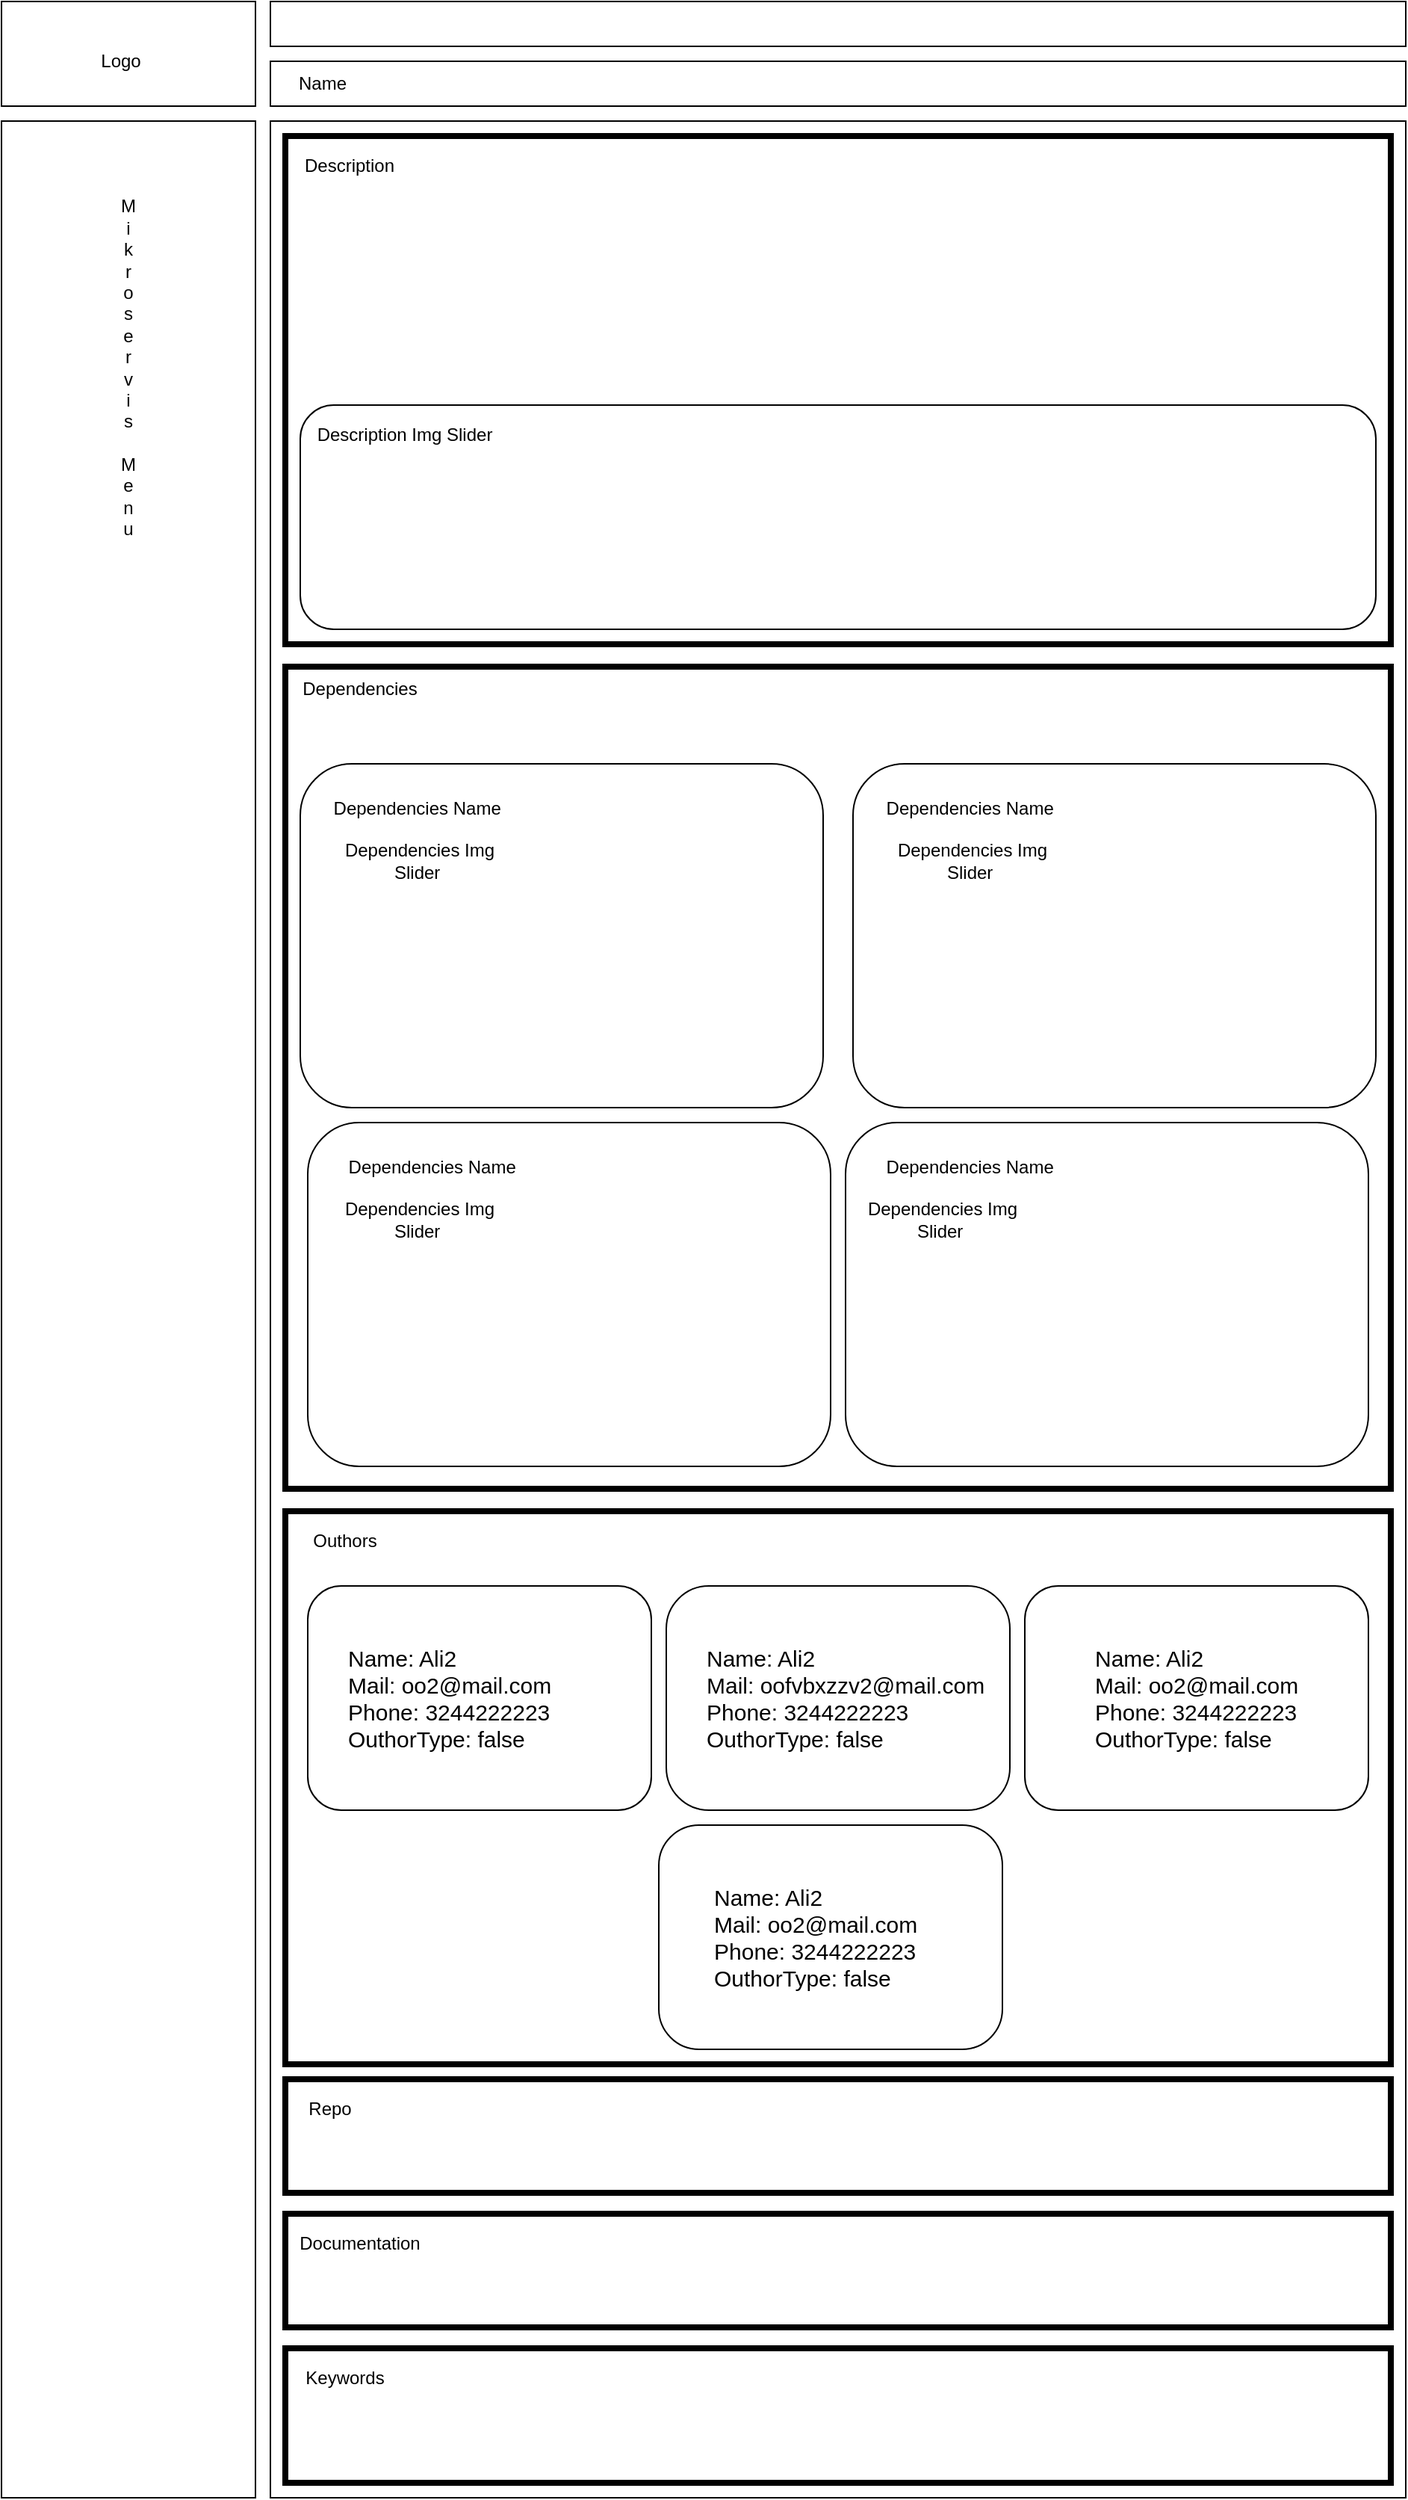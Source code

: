 <mxfile version="13.6.2" type="device"><diagram id="8hOGRRNoIgN-JlBblB8u" name="Page-1"><mxGraphModel dx="847" dy="715" grid="1" gridSize="10" guides="1" tooltips="1" connect="1" arrows="1" fold="1" page="1" pageScale="1" pageWidth="827" pageHeight="1169" math="0" shadow="0"><root><mxCell id="0"/><mxCell id="1" parent="0"/><mxCell id="B46My8-qu9PciDM9gy-I-1" value="&lt;span style=&quot;color: rgba(0 , 0 , 0 , 0) ; font-family: monospace ; font-size: 0px&quot;&gt;%3CmxGraphModel%3E%3Croot%3E%3CmxCell%20id%3D%220%22%2F%3E%3CmxCell%20id%3D%221%22%20parent%3D%220%22%2F%3E%3CmxCell%20id%3D%222%22%20value%3D%22Name%22%20style%3D%22text%3Bhtml%3D1%3BstrokeColor%3Dnone%3BfillColor%3Dnone%3Balign%3Dcenter%3BverticalAlign%3Dmiddle%3BwhiteSpace%3Dwrap%3Brounded%3D0%3B%22%20vertex%3D%221%22%20parent%3D%221%22%3E%3CmxGeometry%20x%3D%22190%22%20y%3D%2255%22%20width%3D%2270%22%20height%3D%2220%22%20as%3D%22geometry%22%2F%3E%3C%2FmxCell%3E%3C%2Froot%3E%3C%2FmxGraphModel%3E&lt;/span&gt;" style="rounded=0;whiteSpace=wrap;html=1;" parent="1" vertex="1"><mxGeometry x="10" y="10" width="170" height="70" as="geometry"/></mxCell><mxCell id="B46My8-qu9PciDM9gy-I-2" value="&lt;span style=&quot;color: rgba(0 , 0 , 0 , 0) ; font-family: monospace ; font-size: 0px&quot;&gt;%3CmxGraphModel%3E%3Croot%3E%3CmxCell%20id%3D%220%22%2F%3E%3CmxCell%20id%3D%221%22%20parent%3D%220%22%2F%3E%3CmxCell%20id%3D%222%22%20value%3D%22Name%22%20style%3D%22text%3Bhtml%3D1%3BstrokeColor%3Dnone%3BfillColor%3Dnone%3Balign%3Dcenter%3BverticalAlign%3Dmiddle%3BwhiteSpace%3Dwrap%3Brounded%3D0%3B%22%20vertex%3D%221%22%20parent%3D%221%22%3E%3CmxGeometry%20x%3D%22190%22%20y%3D%2255%22%20width%3D%2270%22%20height%3D%2220%22%20as%3D%22geometry%22%2F%3E%3C%2FmxCell%3E%3C%2Froot%3E%3C%2FmxGraphModel%3E&lt;/span&gt;" style="rounded=0;whiteSpace=wrap;html=1;" parent="1" vertex="1"><mxGeometry x="10" y="90" width="170" height="1590" as="geometry"/></mxCell><mxCell id="B46My8-qu9PciDM9gy-I-3" value="" style="rounded=0;whiteSpace=wrap;html=1;" parent="1" vertex="1"><mxGeometry x="190" y="10" width="760" height="30" as="geometry"/></mxCell><mxCell id="B46My8-qu9PciDM9gy-I-4" value="" style="rounded=0;whiteSpace=wrap;html=1;" parent="1" vertex="1"><mxGeometry x="190" y="50" width="760" height="30" as="geometry"/></mxCell><mxCell id="B46My8-qu9PciDM9gy-I-5" value="" style="rounded=0;whiteSpace=wrap;html=1;" parent="1" vertex="1"><mxGeometry x="190" y="90" width="760" height="1590" as="geometry"/></mxCell><mxCell id="B46My8-qu9PciDM9gy-I-6" value="" style="rounded=0;whiteSpace=wrap;html=1;strokeWidth=4;" parent="1" vertex="1"><mxGeometry x="200" y="100" width="740" height="340" as="geometry"/></mxCell><mxCell id="B46My8-qu9PciDM9gy-I-8" value="" style="rounded=1;whiteSpace=wrap;html=1;" parent="1" vertex="1"><mxGeometry x="210" y="280" width="720" height="150" as="geometry"/></mxCell><mxCell id="B46My8-qu9PciDM9gy-I-9" value="Description" style="text;html=1;strokeColor=none;fillColor=none;align=center;verticalAlign=middle;whiteSpace=wrap;rounded=0;" parent="1" vertex="1"><mxGeometry x="208" y="110" width="70" height="20" as="geometry"/></mxCell><mxCell id="B46My8-qu9PciDM9gy-I-10" value="Description Img Slider" style="text;html=1;strokeColor=none;fillColor=none;align=center;verticalAlign=middle;whiteSpace=wrap;rounded=0;" parent="1" vertex="1"><mxGeometry x="220" y="290" width="120" height="20" as="geometry"/></mxCell><mxCell id="B46My8-qu9PciDM9gy-I-12" value="" style="rounded=0;whiteSpace=wrap;html=1;strokeWidth=4;" parent="1" vertex="1"><mxGeometry x="200" y="455" width="740" height="550" as="geometry"/></mxCell><mxCell id="B46My8-qu9PciDM9gy-I-13" value="" style="rounded=0;whiteSpace=wrap;html=1;strokeWidth=4;" parent="1" vertex="1"><mxGeometry x="200" y="1020" width="740" height="370" as="geometry"/></mxCell><mxCell id="B46My8-qu9PciDM9gy-I-15" value="Dependencies" style="text;html=1;strokeColor=none;fillColor=none;align=center;verticalAlign=middle;whiteSpace=wrap;rounded=0;" parent="1" vertex="1"><mxGeometry x="190" y="460" width="120" height="20" as="geometry"/></mxCell><mxCell id="B46My8-qu9PciDM9gy-I-16" style="edgeStyle=orthogonalEdgeStyle;rounded=0;orthogonalLoop=1;jettySize=auto;html=1;exitX=0.5;exitY=1;exitDx=0;exitDy=0;" parent="1" source="B46My8-qu9PciDM9gy-I-15" target="B46My8-qu9PciDM9gy-I-15" edge="1"><mxGeometry relative="1" as="geometry"/></mxCell><mxCell id="B46My8-qu9PciDM9gy-I-18" value="" style="rounded=1;whiteSpace=wrap;html=1;strokeWidth=1;" parent="1" vertex="1"><mxGeometry x="210" y="520" width="350" height="230" as="geometry"/></mxCell><mxCell id="B46My8-qu9PciDM9gy-I-22" value="Dependencies Name&amp;nbsp;" style="text;html=1;strokeColor=none;fillColor=none;align=center;verticalAlign=middle;whiteSpace=wrap;rounded=0;" parent="1" vertex="1"><mxGeometry x="230" y="540" width="120" height="20" as="geometry"/></mxCell><mxCell id="B46My8-qu9PciDM9gy-I-23" value="Dependencies Img Slider&amp;nbsp;" style="text;html=1;strokeColor=none;fillColor=none;align=center;verticalAlign=middle;whiteSpace=wrap;rounded=0;" parent="1" vertex="1"><mxGeometry x="230" y="570" width="120" height="30" as="geometry"/></mxCell><mxCell id="B46My8-qu9PciDM9gy-I-30" value="" style="rounded=1;whiteSpace=wrap;html=1;strokeWidth=1;" parent="1" vertex="1"><mxGeometry x="215" y="1070" width="230" height="150" as="geometry"/></mxCell><mxCell id="B46My8-qu9PciDM9gy-I-31" value="Outhors" style="text;html=1;strokeColor=none;fillColor=none;align=center;verticalAlign=middle;whiteSpace=wrap;rounded=0;" parent="1" vertex="1"><mxGeometry x="180" y="1030" width="120" height="20" as="geometry"/></mxCell><mxCell id="B46My8-qu9PciDM9gy-I-32" value="" style="rounded=1;whiteSpace=wrap;html=1;strokeWidth=1;arcSize=19;" parent="1" vertex="1"><mxGeometry x="455" y="1070" width="230" height="150" as="geometry"/></mxCell><mxCell id="B46My8-qu9PciDM9gy-I-33" value="" style="rounded=1;whiteSpace=wrap;html=1;strokeWidth=1;" parent="1" vertex="1"><mxGeometry x="695" y="1070" width="230" height="150" as="geometry"/></mxCell><mxCell id="B46My8-qu9PciDM9gy-I-34" value="&lt;div style=&quot;font-size: 15px&quot;&gt;&lt;font style=&quot;font-size: 15px&quot;&gt;Name: Ali2&lt;/font&gt;&lt;/div&gt;&lt;div style=&quot;font-size: 15px&quot;&gt;&lt;font style=&quot;font-size: 15px&quot;&gt;Mail: oo2@mail.com&lt;/font&gt;&lt;/div&gt;&lt;div style=&quot;font-size: 15px&quot;&gt;&lt;font style=&quot;font-size: 15px&quot;&gt;Phone: 3244222223&lt;/font&gt;&lt;/div&gt;&lt;div style=&quot;font-size: 15px&quot;&gt;&lt;font style=&quot;font-size: 15px&quot;&gt;OuthorType: false&lt;/font&gt;&lt;/div&gt;" style="text;html=1;strokeColor=none;fillColor=none;align=left;verticalAlign=middle;whiteSpace=wrap;rounded=0;perimeterSpacing=21;" parent="1" vertex="1"><mxGeometry x="240" y="1100" width="180" height="90" as="geometry"/></mxCell><mxCell id="B46My8-qu9PciDM9gy-I-35" value="&lt;div style=&quot;font-size: 15px&quot;&gt;&lt;font style=&quot;font-size: 15px&quot;&gt;Name: Ali2&lt;/font&gt;&lt;/div&gt;&lt;div style=&quot;font-size: 15px&quot;&gt;&lt;font style=&quot;font-size: 15px&quot;&gt;Mail: oofvbxzzv2@mail.com&lt;/font&gt;&lt;/div&gt;&lt;div style=&quot;font-size: 15px&quot;&gt;&lt;font style=&quot;font-size: 15px&quot;&gt;Phone: 3244222223&lt;/font&gt;&lt;/div&gt;&lt;div style=&quot;font-size: 15px&quot;&gt;&lt;font style=&quot;font-size: 15px&quot;&gt;OuthorType: false&lt;/font&gt;&lt;/div&gt;" style="text;html=1;strokeColor=none;fillColor=none;align=left;verticalAlign=middle;whiteSpace=wrap;rounded=0;perimeterSpacing=21;" parent="1" vertex="1"><mxGeometry x="480" y="1100" width="200" height="90" as="geometry"/></mxCell><mxCell id="B46My8-qu9PciDM9gy-I-36" value="&lt;div style=&quot;font-size: 15px&quot;&gt;&lt;font style=&quot;font-size: 15px&quot;&gt;Name: Ali2&lt;/font&gt;&lt;/div&gt;&lt;div style=&quot;font-size: 15px&quot;&gt;&lt;font style=&quot;font-size: 15px&quot;&gt;Mail: oo2@mail.com&lt;/font&gt;&lt;/div&gt;&lt;div style=&quot;font-size: 15px&quot;&gt;&lt;font style=&quot;font-size: 15px&quot;&gt;Phone: 3244222223&lt;/font&gt;&lt;/div&gt;&lt;div style=&quot;font-size: 15px&quot;&gt;&lt;font style=&quot;font-size: 15px&quot;&gt;OuthorType: false&lt;/font&gt;&lt;/div&gt;" style="text;html=1;strokeColor=none;fillColor=none;align=left;verticalAlign=middle;whiteSpace=wrap;rounded=0;perimeterSpacing=21;" parent="1" vertex="1"><mxGeometry x="740" y="1100" width="180" height="90" as="geometry"/></mxCell><mxCell id="B46My8-qu9PciDM9gy-I-39" value="" style="rounded=1;whiteSpace=wrap;html=1;strokeWidth=1;arcSize=18;" parent="1" vertex="1"><mxGeometry x="450" y="1230" width="230" height="150" as="geometry"/></mxCell><mxCell id="B46My8-qu9PciDM9gy-I-37" value="&lt;div style=&quot;font-size: 15px&quot;&gt;&lt;font style=&quot;font-size: 15px&quot;&gt;Name: Ali2&lt;/font&gt;&lt;/div&gt;&lt;div style=&quot;font-size: 15px&quot;&gt;&lt;font style=&quot;font-size: 15px&quot;&gt;Mail: oo2@mail.com&lt;/font&gt;&lt;/div&gt;&lt;div style=&quot;font-size: 15px&quot;&gt;&lt;font style=&quot;font-size: 15px&quot;&gt;Phone: 3244222223&lt;/font&gt;&lt;/div&gt;&lt;div style=&quot;font-size: 15px&quot;&gt;&lt;font style=&quot;font-size: 15px&quot;&gt;OuthorType: false&lt;/font&gt;&lt;/div&gt;" style="text;html=1;strokeColor=none;fillColor=none;align=left;verticalAlign=middle;whiteSpace=wrap;rounded=0;perimeterSpacing=21;" parent="1" vertex="1"><mxGeometry x="485" y="1260" width="180" height="90" as="geometry"/></mxCell><mxCell id="B46My8-qu9PciDM9gy-I-40" value="" style="rounded=0;whiteSpace=wrap;html=1;strokeWidth=4;" parent="1" vertex="1"><mxGeometry x="200" y="1400" width="740" height="76" as="geometry"/></mxCell><mxCell id="B46My8-qu9PciDM9gy-I-42" value="Repo" style="text;html=1;strokeColor=none;fillColor=none;align=center;verticalAlign=middle;whiteSpace=wrap;rounded=0;" parent="1" vertex="1"><mxGeometry x="170" y="1410" width="120" height="20" as="geometry"/></mxCell><mxCell id="B46My8-qu9PciDM9gy-I-43" style="edgeStyle=orthogonalEdgeStyle;rounded=0;orthogonalLoop=1;jettySize=auto;html=1;exitX=0.5;exitY=1;exitDx=0;exitDy=0;" parent="1" source="B46My8-qu9PciDM9gy-I-42" target="B46My8-qu9PciDM9gy-I-42" edge="1"><mxGeometry relative="1" as="geometry"/></mxCell><mxCell id="B46My8-qu9PciDM9gy-I-45" value="" style="rounded=0;whiteSpace=wrap;html=1;strokeWidth=4;" parent="1" vertex="1"><mxGeometry x="200" y="1490" width="740" height="76" as="geometry"/></mxCell><mxCell id="B46My8-qu9PciDM9gy-I-46" value="Documentation" style="text;html=1;strokeColor=none;fillColor=none;align=center;verticalAlign=middle;whiteSpace=wrap;rounded=0;" parent="1" vertex="1"><mxGeometry x="190" y="1500" width="120" height="20" as="geometry"/></mxCell><mxCell id="B46My8-qu9PciDM9gy-I-47" value="" style="rounded=0;whiteSpace=wrap;html=1;strokeWidth=4;" parent="1" vertex="1"><mxGeometry x="200" y="1580" width="740" height="90" as="geometry"/></mxCell><mxCell id="B46My8-qu9PciDM9gy-I-48" value="Keywords" style="text;html=1;strokeColor=none;fillColor=none;align=center;verticalAlign=middle;whiteSpace=wrap;rounded=0;" parent="1" vertex="1"><mxGeometry x="180" y="1590" width="120" height="20" as="geometry"/></mxCell><mxCell id="B46My8-qu9PciDM9gy-I-55" value="Name" style="text;html=1;strokeColor=none;fillColor=none;align=center;verticalAlign=middle;whiteSpace=wrap;rounded=0;" parent="1" vertex="1"><mxGeometry x="190" y="55" width="70" height="20" as="geometry"/></mxCell><mxCell id="B46My8-qu9PciDM9gy-I-56" value="Logo" style="text;html=1;strokeColor=none;fillColor=none;align=center;verticalAlign=middle;whiteSpace=wrap;rounded=0;" parent="1" vertex="1"><mxGeometry x="55" y="40" width="70" height="20" as="geometry"/></mxCell><mxCell id="B46My8-qu9PciDM9gy-I-58" value="M&lt;br&gt;i&lt;br&gt;k&lt;br&gt;r&lt;br&gt;o&lt;br&gt;s&lt;br&gt;e&lt;br&gt;r&lt;br&gt;v&lt;br&gt;i&lt;br&gt;s&lt;br&gt;&lt;br&gt;M&lt;br&gt;e&lt;br&gt;n&lt;br&gt;u" style="text;html=1;strokeColor=none;fillColor=none;align=center;verticalAlign=middle;whiteSpace=wrap;rounded=0;" parent="1" vertex="1"><mxGeometry x="60" y="100" width="70" height="310" as="geometry"/></mxCell><mxCell id="ee8J5EVIv2gFaHmFJd1S-2" value="" style="rounded=1;whiteSpace=wrap;html=1;strokeWidth=1;" vertex="1" parent="1"><mxGeometry x="580" y="520" width="350" height="230" as="geometry"/></mxCell><mxCell id="ee8J5EVIv2gFaHmFJd1S-3" value="" style="rounded=1;whiteSpace=wrap;html=1;strokeWidth=1;" vertex="1" parent="1"><mxGeometry x="215" y="760" width="350" height="230" as="geometry"/></mxCell><mxCell id="ee8J5EVIv2gFaHmFJd1S-4" value="" style="rounded=1;whiteSpace=wrap;html=1;strokeWidth=1;" vertex="1" parent="1"><mxGeometry x="575" y="760" width="350" height="230" as="geometry"/></mxCell><mxCell id="ee8J5EVIv2gFaHmFJd1S-5" value="Dependencies Name&amp;nbsp;" style="text;html=1;strokeColor=none;fillColor=none;align=center;verticalAlign=middle;whiteSpace=wrap;rounded=0;" vertex="1" parent="1"><mxGeometry x="600" y="540" width="120" height="20" as="geometry"/></mxCell><mxCell id="ee8J5EVIv2gFaHmFJd1S-6" value="Dependencies Name&amp;nbsp;" style="text;html=1;strokeColor=none;fillColor=none;align=center;verticalAlign=middle;whiteSpace=wrap;rounded=0;" vertex="1" parent="1"><mxGeometry x="240" y="780" width="120" height="20" as="geometry"/></mxCell><mxCell id="ee8J5EVIv2gFaHmFJd1S-7" value="Dependencies Name&amp;nbsp;" style="text;html=1;strokeColor=none;fillColor=none;align=center;verticalAlign=middle;whiteSpace=wrap;rounded=0;" vertex="1" parent="1"><mxGeometry x="600" y="780" width="120" height="20" as="geometry"/></mxCell><mxCell id="ee8J5EVIv2gFaHmFJd1S-8" value="Dependencies Img Slider&amp;nbsp;" style="text;html=1;strokeColor=none;fillColor=none;align=center;verticalAlign=middle;whiteSpace=wrap;rounded=0;" vertex="1" parent="1"><mxGeometry x="230" y="810" width="120" height="30" as="geometry"/></mxCell><mxCell id="ee8J5EVIv2gFaHmFJd1S-9" value="Dependencies Img Slider&amp;nbsp;" style="text;html=1;strokeColor=none;fillColor=none;align=center;verticalAlign=middle;whiteSpace=wrap;rounded=0;" vertex="1" parent="1"><mxGeometry x="580" y="810" width="120" height="30" as="geometry"/></mxCell><mxCell id="ee8J5EVIv2gFaHmFJd1S-10" value="Dependencies Img Slider&amp;nbsp;" style="text;html=1;strokeColor=none;fillColor=none;align=center;verticalAlign=middle;whiteSpace=wrap;rounded=0;" vertex="1" parent="1"><mxGeometry x="600" y="570" width="120" height="30" as="geometry"/></mxCell></root></mxGraphModel></diagram></mxfile>